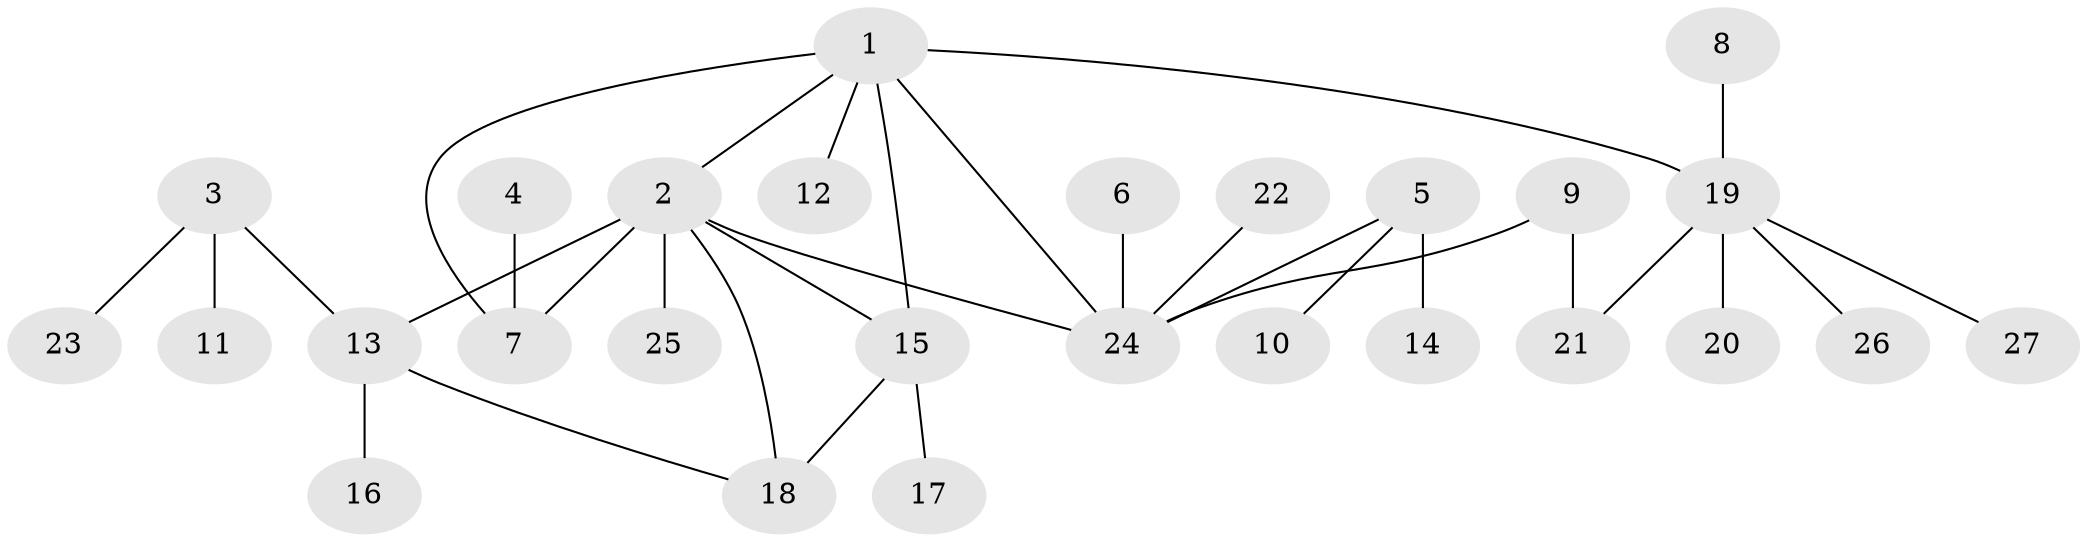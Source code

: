 // original degree distribution, {6: 0.05555555555555555, 4: 0.07407407407407407, 3: 0.07407407407407407, 5: 0.037037037037037035, 8: 0.037037037037037035, 1: 0.5555555555555556, 2: 0.16666666666666666}
// Generated by graph-tools (version 1.1) at 2025/02/03/09/25 03:02:51]
// undirected, 27 vertices, 32 edges
graph export_dot {
graph [start="1"]
  node [color=gray90,style=filled];
  1;
  2;
  3;
  4;
  5;
  6;
  7;
  8;
  9;
  10;
  11;
  12;
  13;
  14;
  15;
  16;
  17;
  18;
  19;
  20;
  21;
  22;
  23;
  24;
  25;
  26;
  27;
  1 -- 2 [weight=1.0];
  1 -- 7 [weight=1.0];
  1 -- 12 [weight=1.0];
  1 -- 15 [weight=1.0];
  1 -- 19 [weight=1.0];
  1 -- 24 [weight=1.0];
  2 -- 7 [weight=1.0];
  2 -- 13 [weight=1.0];
  2 -- 15 [weight=1.0];
  2 -- 18 [weight=2.0];
  2 -- 24 [weight=1.0];
  2 -- 25 [weight=1.0];
  3 -- 11 [weight=1.0];
  3 -- 13 [weight=1.0];
  3 -- 23 [weight=1.0];
  4 -- 7 [weight=1.0];
  5 -- 10 [weight=1.0];
  5 -- 14 [weight=1.0];
  5 -- 24 [weight=1.0];
  6 -- 24 [weight=1.0];
  8 -- 19 [weight=1.0];
  9 -- 21 [weight=1.0];
  9 -- 24 [weight=1.0];
  13 -- 16 [weight=1.0];
  13 -- 18 [weight=1.0];
  15 -- 17 [weight=1.0];
  15 -- 18 [weight=1.0];
  19 -- 20 [weight=1.0];
  19 -- 21 [weight=1.0];
  19 -- 26 [weight=1.0];
  19 -- 27 [weight=1.0];
  22 -- 24 [weight=1.0];
}
